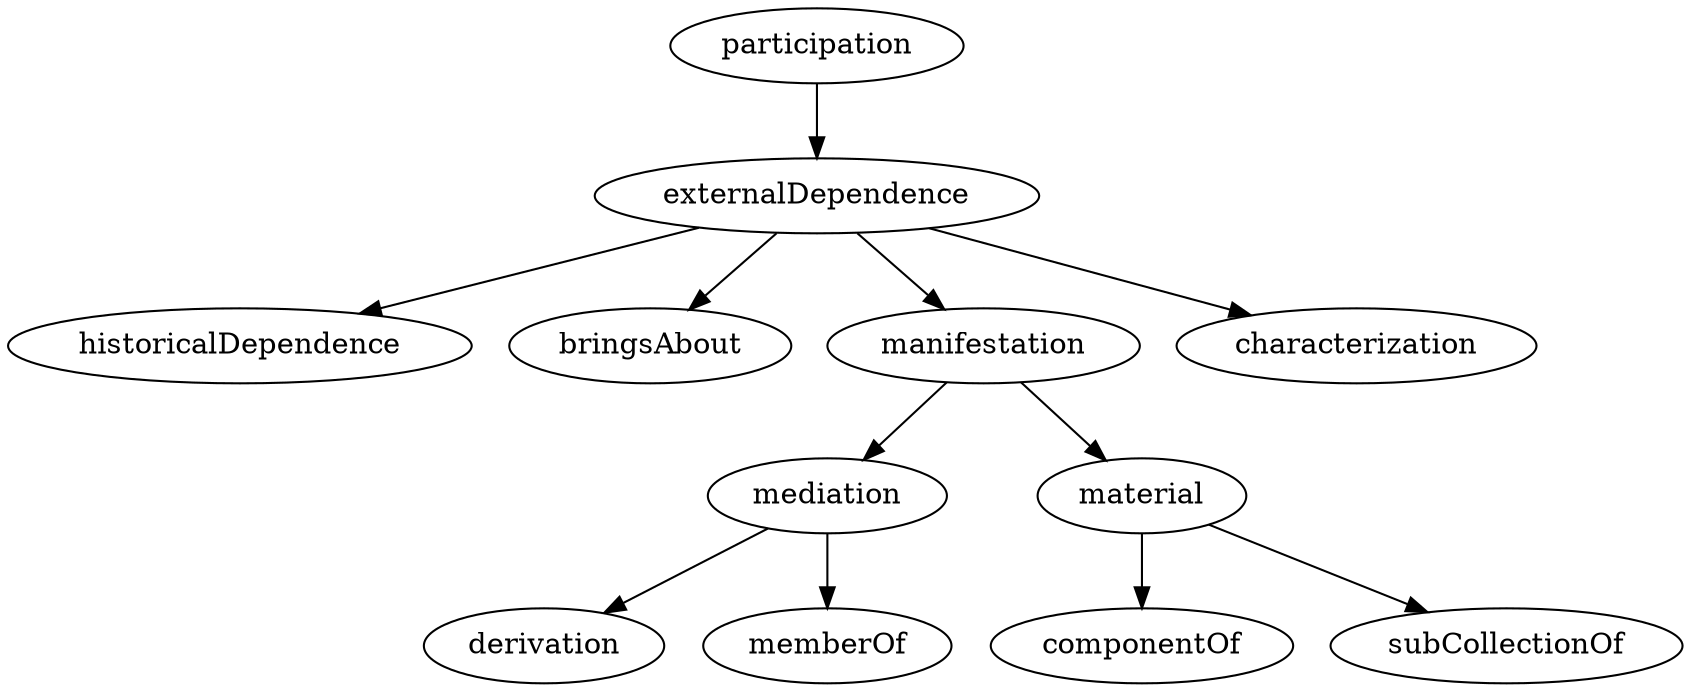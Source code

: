 strict digraph  {
participation;
externalDependence;
historicalDependence;
bringsAbout;
manifestation;
characterization;
mediation;
material;
derivation;
memberOf;
componentOf;
subCollectionOf;
participation -> externalDependence;
externalDependence -> historicalDependence;
externalDependence -> bringsAbout;
externalDependence -> manifestation;
externalDependence -> characterization;
manifestation -> mediation;
manifestation -> material;
mediation -> derivation;
mediation -> memberOf;
material -> componentOf;
material -> subCollectionOf;
}
